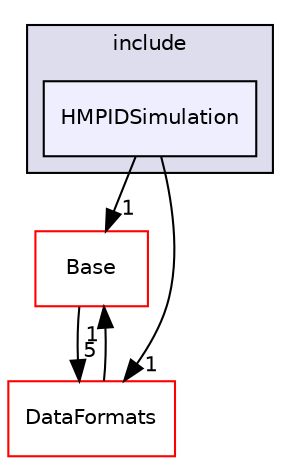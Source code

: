 digraph "/home/travis/build/AliceO2Group/AliceO2/Detectors/HMPID/simulation/include/HMPIDSimulation" {
  bgcolor=transparent;
  compound=true
  node [ fontsize="10", fontname="Helvetica"];
  edge [ labelfontsize="10", labelfontname="Helvetica"];
  subgraph clusterdir_94519519beeff5880967868b09df99b1 {
    graph [ bgcolor="#ddddee", pencolor="black", label="include" fontname="Helvetica", fontsize="10", URL="dir_94519519beeff5880967868b09df99b1.html"]
  dir_5d2d37a2978e810e402a04e5d0070ead [shape=box, label="HMPIDSimulation", style="filled", fillcolor="#eeeeff", pencolor="black", URL="dir_5d2d37a2978e810e402a04e5d0070ead.html"];
  }
  dir_37c90836491b695b472bf98d1be8336b [shape=box label="Base" color="red" URL="dir_37c90836491b695b472bf98d1be8336b.html"];
  dir_2171f7ec022c5423887b07c69b2f5b48 [shape=box label="DataFormats" color="red" URL="dir_2171f7ec022c5423887b07c69b2f5b48.html"];
  dir_37c90836491b695b472bf98d1be8336b->dir_2171f7ec022c5423887b07c69b2f5b48 [headlabel="5", labeldistance=1.5 headhref="dir_000158_000056.html"];
  dir_5d2d37a2978e810e402a04e5d0070ead->dir_37c90836491b695b472bf98d1be8336b [headlabel="1", labeldistance=1.5 headhref="dir_000171_000158.html"];
  dir_5d2d37a2978e810e402a04e5d0070ead->dir_2171f7ec022c5423887b07c69b2f5b48 [headlabel="1", labeldistance=1.5 headhref="dir_000171_000056.html"];
  dir_2171f7ec022c5423887b07c69b2f5b48->dir_37c90836491b695b472bf98d1be8336b [headlabel="1", labeldistance=1.5 headhref="dir_000056_000158.html"];
}
